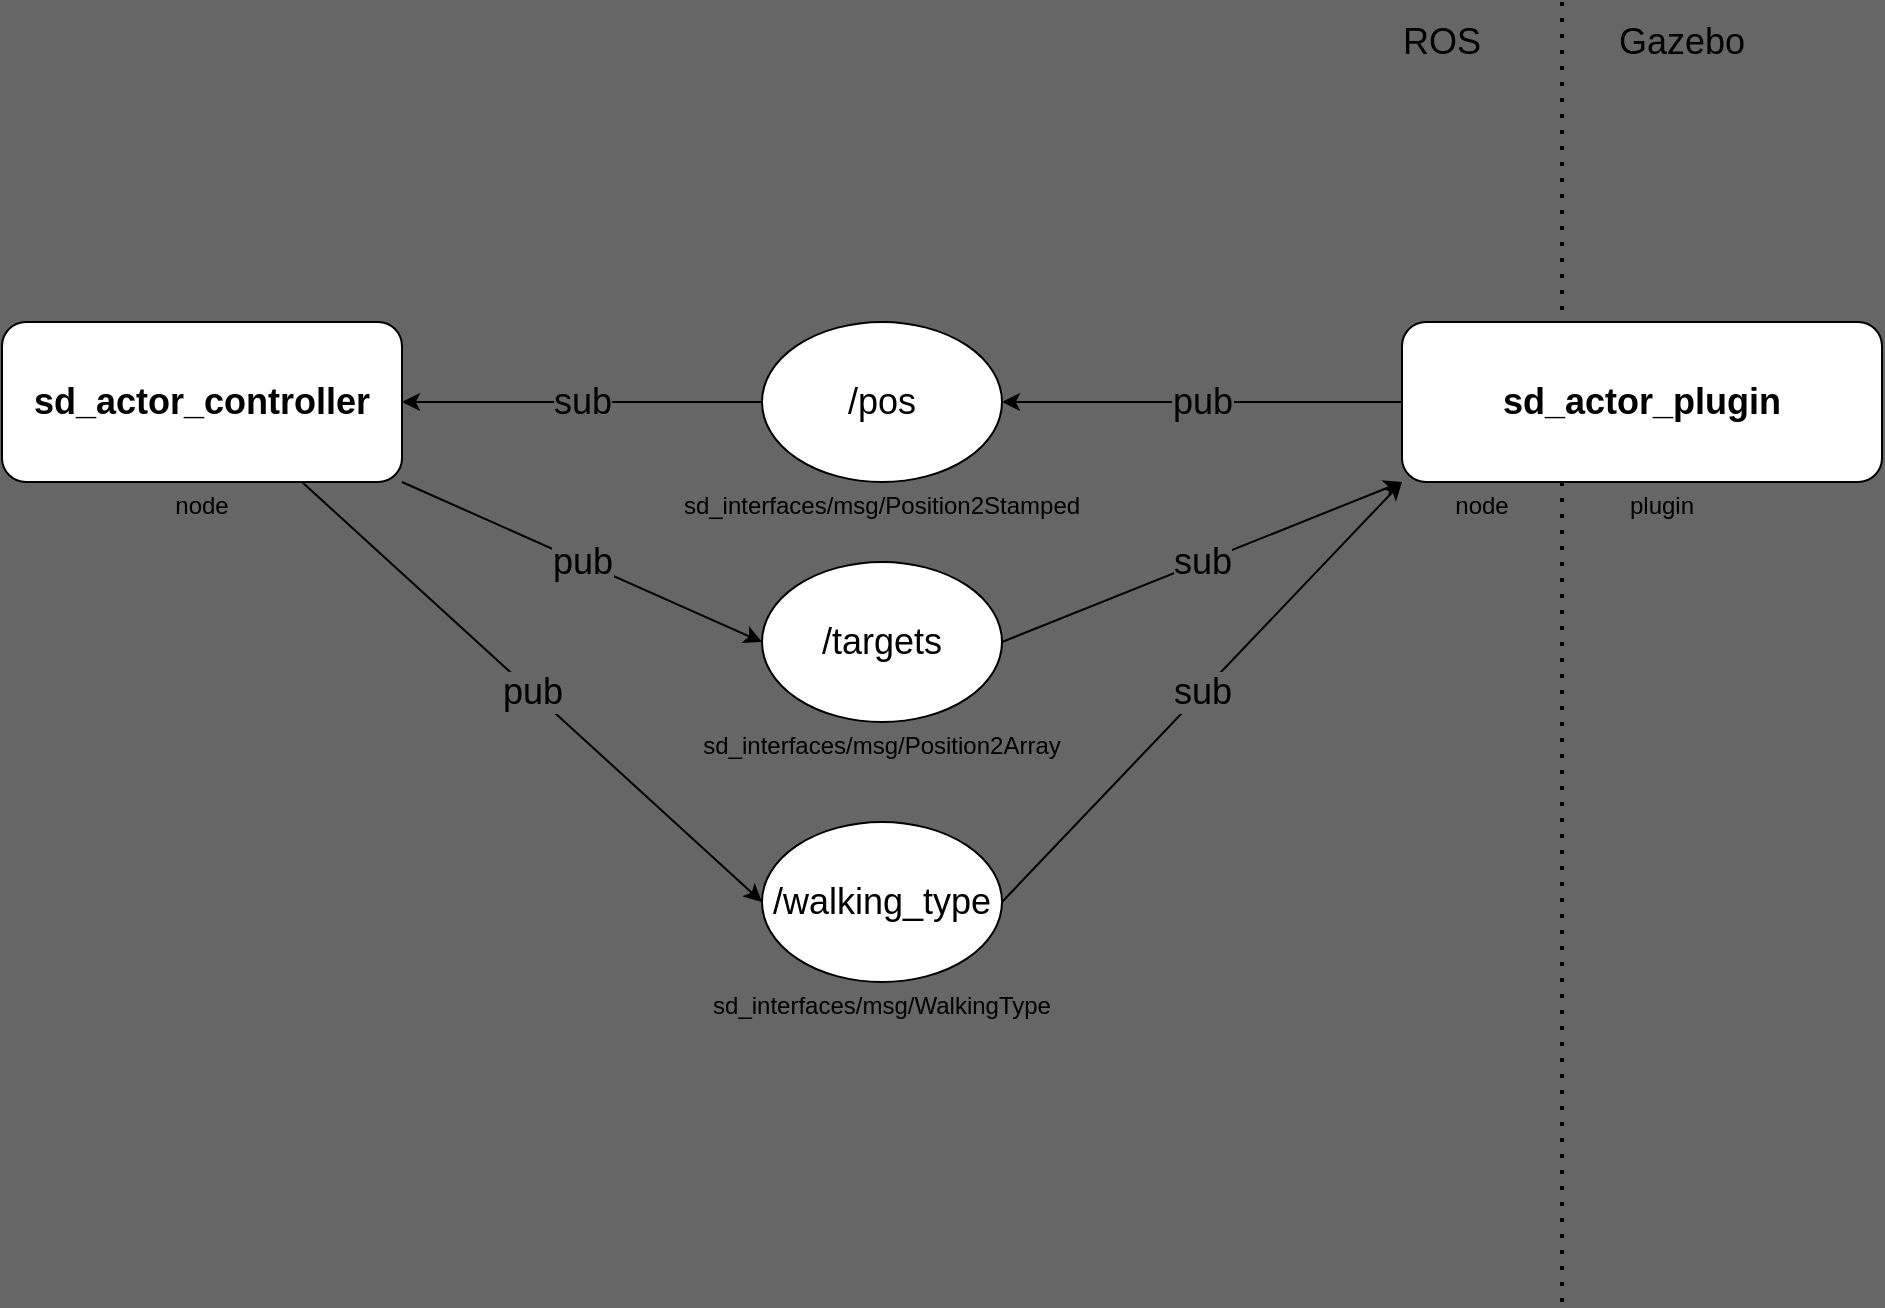 <mxfile>
    <diagram id="hYvHsm7MbWkhPp0KK5MO" name="Page-1">
        <mxGraphModel dx="1107" dy="771" grid="1" gridSize="10" guides="1" tooltips="1" connect="1" arrows="1" fold="1" page="1" pageScale="1" pageWidth="1920" pageHeight="1200" background="#666666" math="0" shadow="0">
            <root>
                <mxCell id="0"/>
                <mxCell id="1" parent="0"/>
                <mxCell id="9" value="pub" style="edgeStyle=none;html=1;entryX=1;entryY=0.5;entryDx=0;entryDy=0;fontSize=18;labelBackgroundColor=#666666;" parent="1" source="2" target="8" edge="1">
                    <mxGeometry relative="1" as="geometry"/>
                </mxCell>
                <mxCell id="4" value="Gazebo" style="text;html=1;strokeColor=none;fillColor=none;align=center;verticalAlign=middle;whiteSpace=wrap;rounded=0;fontSize=18;" parent="1" vertex="1">
                    <mxGeometry x="1080" y="260" width="120" height="40" as="geometry"/>
                </mxCell>
                <mxCell id="6" value="ROS" style="text;html=1;strokeColor=none;fillColor=none;align=center;verticalAlign=middle;whiteSpace=wrap;rounded=0;fontSize=18;" parent="1" vertex="1">
                    <mxGeometry x="960" y="260" width="120" height="40" as="geometry"/>
                </mxCell>
                <mxCell id="15" value="sub" style="edgeStyle=none;html=1;entryX=1;entryY=0.5;entryDx=0;entryDy=0;fontSize=18;labelBackgroundColor=#666666;" parent="1" source="8" target="14" edge="1">
                    <mxGeometry relative="1" as="geometry"/>
                </mxCell>
                <mxCell id="8" value="/pos" style="ellipse;whiteSpace=wrap;html=1;fontSize=18;" parent="1" vertex="1">
                    <mxGeometry x="680" y="420" width="120" height="80" as="geometry"/>
                </mxCell>
                <mxCell id="12" value="sub" style="edgeStyle=none;html=1;exitX=1;exitY=0.5;exitDx=0;exitDy=0;entryX=0;entryY=1;entryDx=0;entryDy=0;fontSize=18;labelBackgroundColor=#666666;" parent="1" source="10" target="2" edge="1">
                    <mxGeometry relative="1" as="geometry"/>
                </mxCell>
                <mxCell id="10" value="/targets" style="ellipse;whiteSpace=wrap;html=1;fontSize=18;" parent="1" vertex="1">
                    <mxGeometry x="680" y="540" width="120" height="80" as="geometry"/>
                </mxCell>
                <mxCell id="16" value="pub" style="edgeStyle=none;html=1;exitX=1;exitY=1;exitDx=0;exitDy=0;entryX=0;entryY=0.5;entryDx=0;entryDy=0;fontSize=18;labelBackgroundColor=#666666;" parent="1" source="14" target="10" edge="1">
                    <mxGeometry relative="1" as="geometry"/>
                </mxCell>
                <mxCell id="14" value="&lt;font style=&quot;font-size: 18px&quot;&gt;&lt;b&gt;sd_actor_controller&lt;br&gt;&lt;/b&gt;&lt;/font&gt;" style="rounded=1;whiteSpace=wrap;html=1;glass=0;shadow=0;sketch=0;" parent="1" vertex="1">
                    <mxGeometry x="300" y="420" width="200" height="80" as="geometry"/>
                </mxCell>
                <mxCell id="18" value="" style="endArrow=none;dashed=1;html=1;dashPattern=1 3;strokeWidth=2;fontSize=18;" parent="1" edge="1">
                    <mxGeometry width="50" height="50" relative="1" as="geometry">
                        <mxPoint x="1080" y="910" as="sourcePoint"/>
                        <mxPoint x="1080" y="260" as="targetPoint"/>
                    </mxGeometry>
                </mxCell>
                <mxCell id="19" value="&lt;font style=&quot;font-size: 12px&quot;&gt;node&lt;/font&gt;" style="text;html=1;strokeColor=none;fillColor=none;align=center;verticalAlign=middle;whiteSpace=wrap;rounded=0;fontSize=18;" parent="1" vertex="1">
                    <mxGeometry x="1010" y="500" width="60" height="20" as="geometry"/>
                </mxCell>
                <mxCell id="20" value="&lt;font style=&quot;font-size: 12px&quot;&gt;plugin&lt;/font&gt;" style="text;html=1;strokeColor=none;fillColor=none;align=center;verticalAlign=middle;whiteSpace=wrap;rounded=0;fontSize=18;" parent="1" vertex="1">
                    <mxGeometry x="1100" y="500" width="60" height="20" as="geometry"/>
                </mxCell>
                <mxCell id="21" value="&lt;span style=&quot;font-size: 12px&quot;&gt;sd_interfaces/msg/Position2Array&lt;/span&gt;" style="text;html=1;strokeColor=none;fillColor=none;align=center;verticalAlign=middle;whiteSpace=wrap;rounded=0;fontSize=18;" parent="1" vertex="1">
                    <mxGeometry x="710" y="620" width="60" height="20" as="geometry"/>
                </mxCell>
                <mxCell id="22" value="&lt;font style=&quot;font-size: 12px&quot;&gt;sd_interfaces/msg/Position2Stamped&lt;/font&gt;" style="text;html=1;strokeColor=none;fillColor=none;align=center;verticalAlign=middle;whiteSpace=wrap;rounded=0;fontSize=18;" parent="1" vertex="1">
                    <mxGeometry x="710" y="500" width="60" height="20" as="geometry"/>
                </mxCell>
                <mxCell id="23" value="&lt;font style=&quot;font-size: 12px&quot;&gt;node&lt;/font&gt;" style="text;html=1;strokeColor=none;fillColor=none;align=center;verticalAlign=middle;whiteSpace=wrap;rounded=0;fontSize=18;" parent="1" vertex="1">
                    <mxGeometry x="370" y="500" width="60" height="20" as="geometry"/>
                </mxCell>
                <mxCell id="2" value="&lt;font style=&quot;font-size: 18px&quot;&gt;&lt;b&gt;sd_actor_plugin&lt;/b&gt;&lt;/font&gt;" style="rounded=1;whiteSpace=wrap;html=1;absoluteArcSize=0;noLabel=0;portConstraintRotation=0;autosize=0;fixDash=0;dropTarget=0;collapsible=0;gradientColor=none;glass=0;shadow=0;sketch=0;" parent="1" vertex="1">
                    <mxGeometry x="1000" y="420" width="240" height="80" as="geometry"/>
                </mxCell>
                <mxCell id="24" value="/walking_type" style="ellipse;whiteSpace=wrap;html=1;fontSize=18;" vertex="1" parent="1">
                    <mxGeometry x="680" y="670" width="120" height="80" as="geometry"/>
                </mxCell>
                <mxCell id="25" value="&lt;span style=&quot;font-size: 12px&quot;&gt;sd_interfaces/msg/WalkingType&lt;/span&gt;" style="text;html=1;strokeColor=none;fillColor=none;align=center;verticalAlign=middle;whiteSpace=wrap;rounded=0;fontSize=18;" vertex="1" parent="1">
                    <mxGeometry x="710" y="750" width="60" height="20" as="geometry"/>
                </mxCell>
                <mxCell id="26" value="pub" style="edgeStyle=none;html=1;exitX=0.75;exitY=1;exitDx=0;exitDy=0;entryX=0;entryY=0.5;entryDx=0;entryDy=0;fontSize=18;labelBackgroundColor=#666666;" edge="1" parent="1" source="14" target="24">
                    <mxGeometry relative="1" as="geometry">
                        <mxPoint x="460" y="540" as="sourcePoint"/>
                        <mxPoint x="640" y="620" as="targetPoint"/>
                    </mxGeometry>
                </mxCell>
                <mxCell id="27" value="sub" style="edgeStyle=none;html=1;exitX=1;exitY=0.5;exitDx=0;exitDy=0;entryX=0;entryY=1;entryDx=0;entryDy=0;fontSize=18;labelBackgroundColor=#666666;" edge="1" parent="1" source="24" target="2">
                    <mxGeometry relative="1" as="geometry">
                        <mxPoint x="810" y="710" as="sourcePoint"/>
                        <mxPoint x="1010" y="630" as="targetPoint"/>
                    </mxGeometry>
                </mxCell>
            </root>
        </mxGraphModel>
    </diagram>
</mxfile>